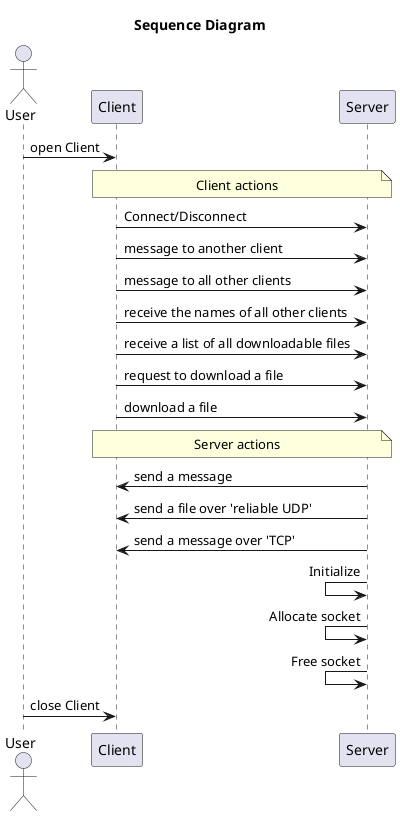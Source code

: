 @startuml
title Sequence Diagram

actor User
participant Client
participant Server

User -> Client : open Client

note over Client, Server:Client actions

Client -> Server: Connect/Disconnect
Client -> Server : message to another client
Client -> Server : message to all other clients
Client -> Server : receive the names of all other clients
Client -> Server : receive a list of all downloadable files
Client -> Server : request to download a file
Client -> Server : download a file

note over Server, Client : Server actions
Server ->Client : send a message
Server ->Client : send a file over 'reliable UDP'
Server ->Client : send a message over 'TCP'
Server <-Server : Initialize
Server <-Server : Allocate socket
Server <-Server : Free socket

User -> Client : close Client
@enduml